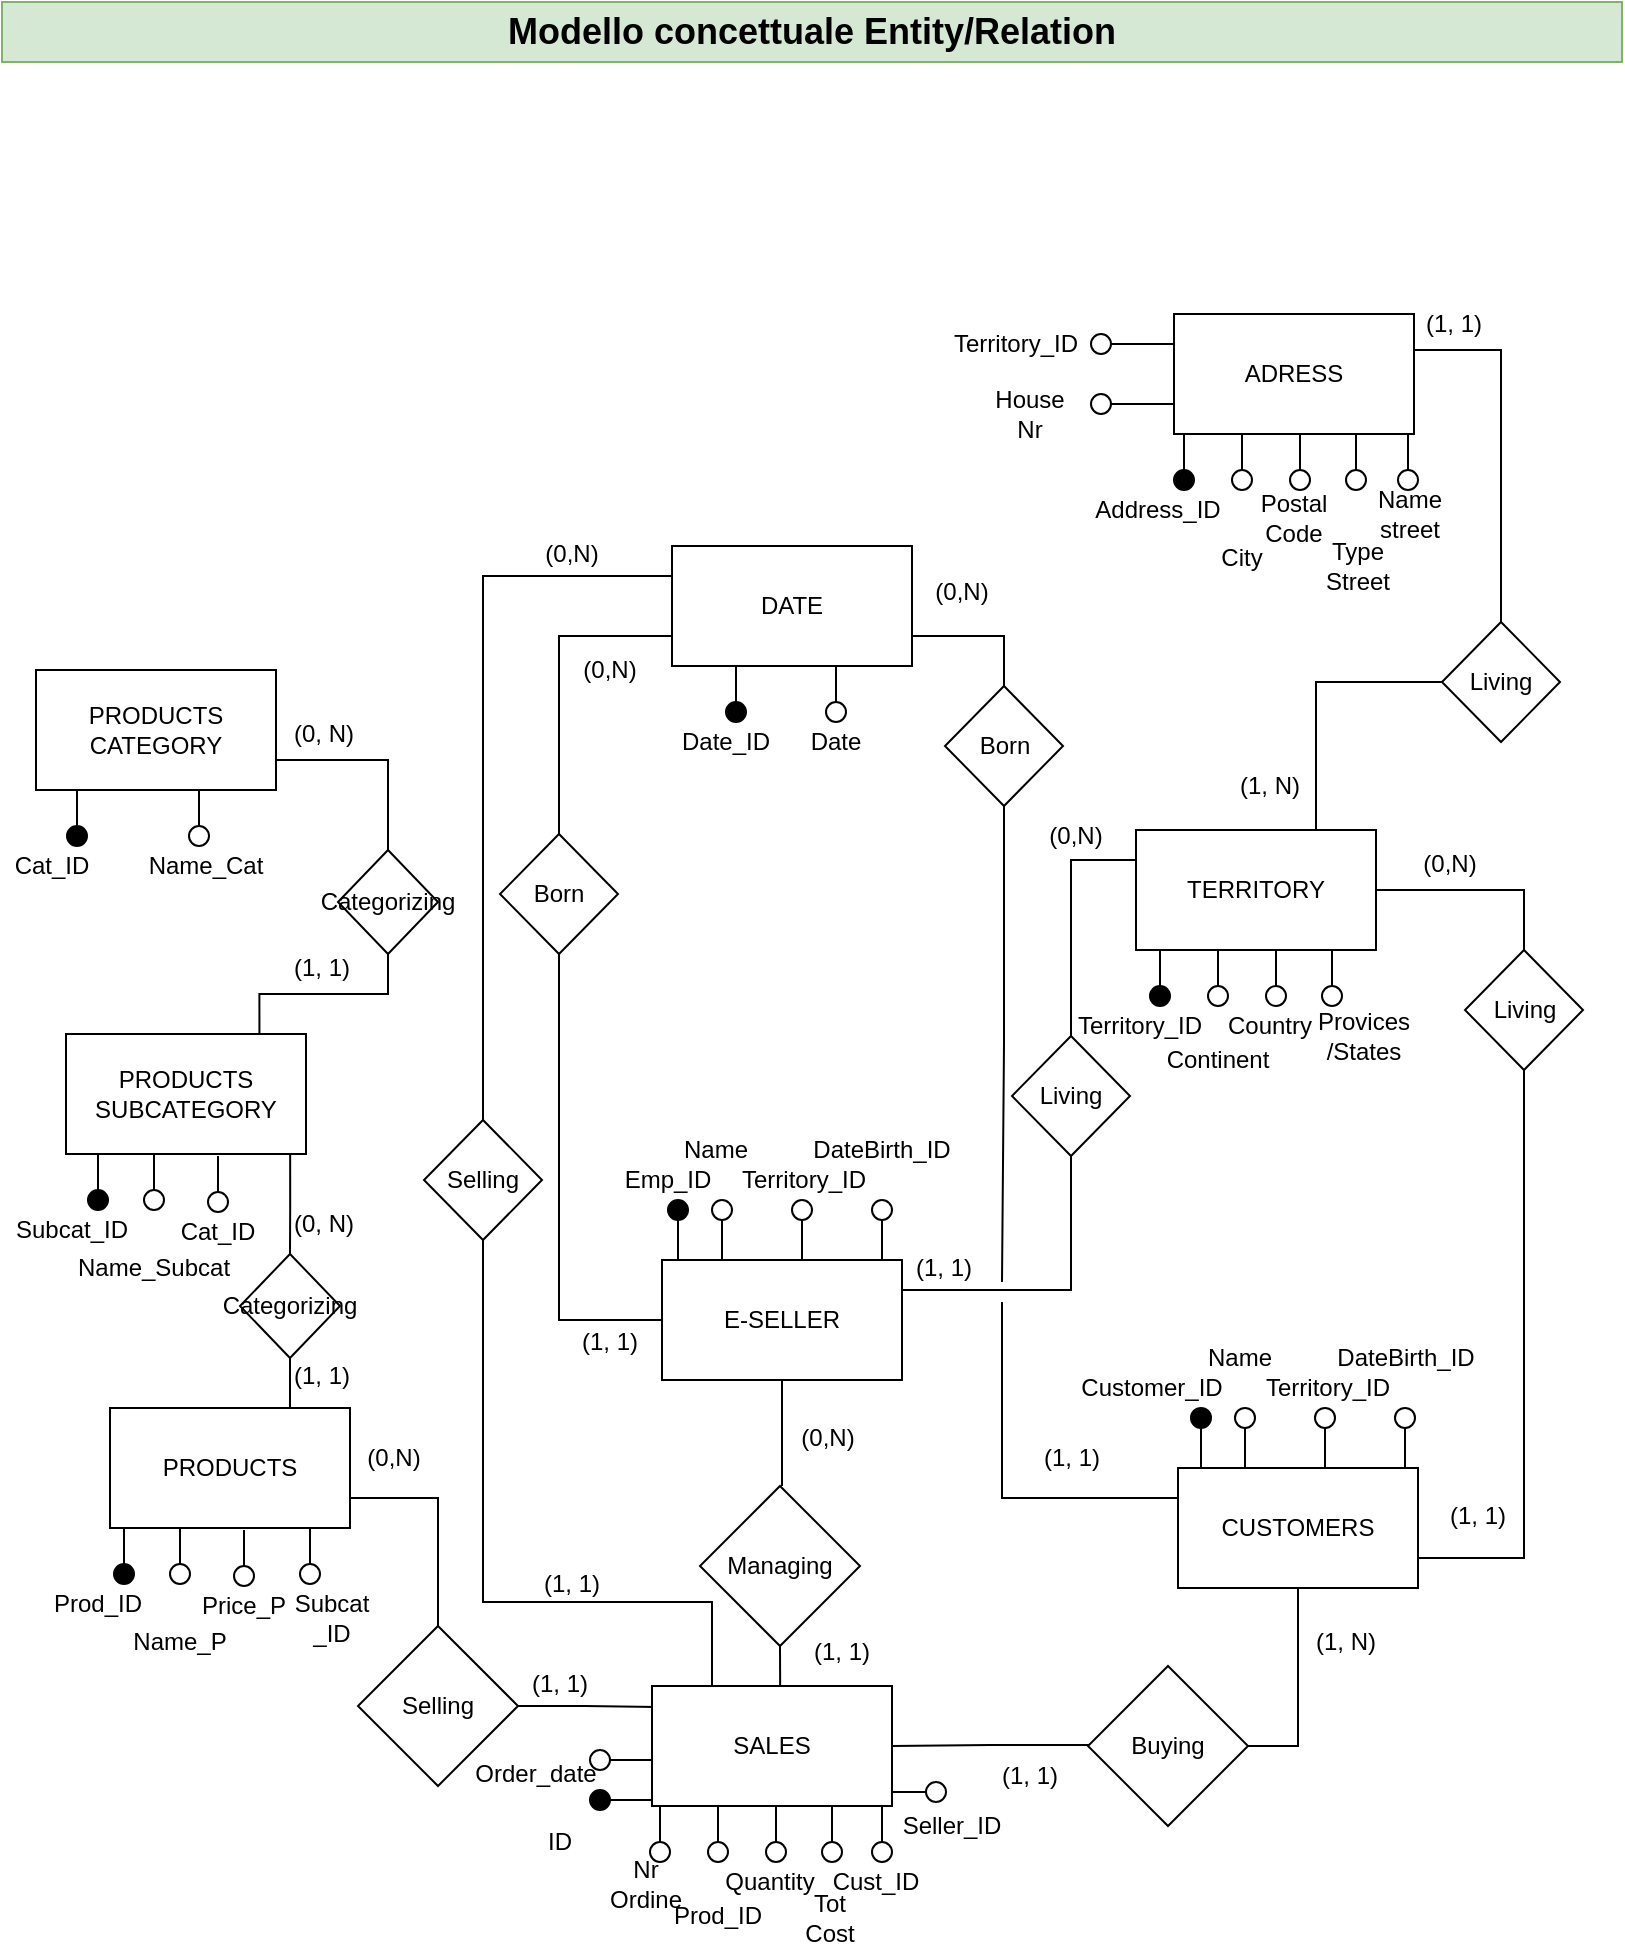 <mxfile version="21.6.8" type="device">
  <diagram name="Page-1" id="ieDIYA_swwrAIEChpHFk">
    <mxGraphModel dx="1884" dy="1131" grid="1" gridSize="10" guides="1" tooltips="1" connect="1" arrows="1" fold="1" page="1" pageScale="1" pageWidth="827" pageHeight="1169" math="0" shadow="0">
      <root>
        <mxCell id="0" />
        <mxCell id="1" parent="0" />
        <mxCell id="45Ii6qkF4x4RbLBeoCnF-1" value="Modello concettuale Entity/Relation" style="text;html=1;strokeColor=#82b366;fillColor=#d5e8d4;align=center;verticalAlign=middle;whiteSpace=wrap;rounded=0;fontSize=18;fontStyle=1" parent="1" vertex="1">
          <mxGeometry x="10" y="10" width="810" height="30" as="geometry" />
        </mxCell>
        <mxCell id="45Ii6qkF4x4RbLBeoCnF-12" style="edgeStyle=orthogonalEdgeStyle;rounded=0;orthogonalLoop=1;jettySize=auto;html=1;exitX=1;exitY=0.5;exitDx=0;exitDy=0;entryX=0.02;entryY=0.174;entryDx=0;entryDy=0;endArrow=none;endFill=0;entryPerimeter=0;" parent="1" source="45Ii6qkF4x4RbLBeoCnF-19" target="45Ii6qkF4x4RbLBeoCnF-9" edge="1">
          <mxGeometry relative="1" as="geometry" />
        </mxCell>
        <mxCell id="45Ii6qkF4x4RbLBeoCnF-2" value="PRODUCTS" style="rounded=0;whiteSpace=wrap;html=1;" parent="1" vertex="1">
          <mxGeometry x="64" y="713" width="120" height="60" as="geometry" />
        </mxCell>
        <mxCell id="45Ii6qkF4x4RbLBeoCnF-18" style="edgeStyle=orthogonalEdgeStyle;rounded=0;orthogonalLoop=1;jettySize=auto;html=1;exitX=0.5;exitY=1;exitDx=0;exitDy=0;entryX=0.806;entryY=0.012;entryDx=0;entryDy=0;entryPerimeter=0;endArrow=none;endFill=0;" parent="1" source="45Ii6qkF4x4RbLBeoCnF-167" target="45Ii6qkF4x4RbLBeoCnF-4" edge="1">
          <mxGeometry relative="1" as="geometry" />
        </mxCell>
        <mxCell id="45Ii6qkF4x4RbLBeoCnF-3" value="PRODUCTS CATEGORY" style="rounded=0;whiteSpace=wrap;html=1;" parent="1" vertex="1">
          <mxGeometry x="27" y="344" width="120" height="60" as="geometry" />
        </mxCell>
        <mxCell id="45Ii6qkF4x4RbLBeoCnF-17" style="edgeStyle=orthogonalEdgeStyle;rounded=0;orthogonalLoop=1;jettySize=auto;html=1;endArrow=none;endFill=0;entryX=0.75;entryY=0;entryDx=0;entryDy=0;exitX=0.5;exitY=1;exitDx=0;exitDy=0;" parent="1" source="45Ii6qkF4x4RbLBeoCnF-169" target="45Ii6qkF4x4RbLBeoCnF-2" edge="1">
          <mxGeometry relative="1" as="geometry">
            <mxPoint x="158" y="592" as="sourcePoint" />
          </mxGeometry>
        </mxCell>
        <mxCell id="45Ii6qkF4x4RbLBeoCnF-4" value="PRODUCTS SUBCATEGORY" style="rounded=0;whiteSpace=wrap;html=1;" parent="1" vertex="1">
          <mxGeometry x="42" y="526" width="120" height="60" as="geometry" />
        </mxCell>
        <mxCell id="45Ii6qkF4x4RbLBeoCnF-11" style="edgeStyle=orthogonalEdgeStyle;rounded=0;orthogonalLoop=1;jettySize=auto;html=1;exitX=0.044;exitY=0.494;exitDx=0;exitDy=0;entryX=1;entryY=0.5;entryDx=0;entryDy=0;endArrow=none;endFill=0;exitPerimeter=0;" parent="1" source="45Ii6qkF4x4RbLBeoCnF-21" target="45Ii6qkF4x4RbLBeoCnF-9" edge="1">
          <mxGeometry relative="1" as="geometry" />
        </mxCell>
        <mxCell id="45Ii6qkF4x4RbLBeoCnF-220" style="edgeStyle=orthogonalEdgeStyle;rounded=0;orthogonalLoop=1;jettySize=auto;html=1;exitX=0;exitY=0.25;exitDx=0;exitDy=0;endArrow=none;endFill=0;" parent="1" source="45Ii6qkF4x4RbLBeoCnF-5" edge="1">
          <mxGeometry relative="1" as="geometry">
            <mxPoint x="510" y="660" as="targetPoint" />
            <Array as="points">
              <mxPoint x="510" y="758" />
              <mxPoint x="510" y="660" />
            </Array>
          </mxGeometry>
        </mxCell>
        <mxCell id="45Ii6qkF4x4RbLBeoCnF-5" value="CUSTOMERS" style="rounded=0;whiteSpace=wrap;html=1;" parent="1" vertex="1">
          <mxGeometry x="598" y="743" width="120" height="60" as="geometry" />
        </mxCell>
        <mxCell id="45Ii6qkF4x4RbLBeoCnF-171" style="edgeStyle=orthogonalEdgeStyle;rounded=0;orthogonalLoop=1;jettySize=auto;html=1;exitX=0.5;exitY=0;exitDx=0;exitDy=0;endArrow=none;endFill=0;entryX=0;entryY=0.75;entryDx=0;entryDy=0;" parent="1" source="45Ii6qkF4x4RbLBeoCnF-172" target="45Ii6qkF4x4RbLBeoCnF-7" edge="1">
          <mxGeometry relative="1" as="geometry">
            <mxPoint x="418" y="455" as="targetPoint" />
          </mxGeometry>
        </mxCell>
        <mxCell id="45Ii6qkF4x4RbLBeoCnF-6" value="E-SELLER" style="rounded=0;whiteSpace=wrap;html=1;" parent="1" vertex="1">
          <mxGeometry x="340" y="639" width="120" height="60" as="geometry" />
        </mxCell>
        <mxCell id="45Ii6qkF4x4RbLBeoCnF-14" style="edgeStyle=orthogonalEdgeStyle;rounded=0;orthogonalLoop=1;jettySize=auto;html=1;endArrow=none;endFill=0;exitX=0.5;exitY=1;exitDx=0;exitDy=0;entryX=0.25;entryY=0;entryDx=0;entryDy=0;" parent="1" source="45Ii6qkF4x4RbLBeoCnF-25" target="45Ii6qkF4x4RbLBeoCnF-9" edge="1">
          <mxGeometry relative="1" as="geometry">
            <mxPoint x="225" y="911" as="sourcePoint" />
            <mxPoint x="340" y="810" as="targetPoint" />
            <Array as="points">
              <mxPoint x="251" y="810" />
              <mxPoint x="365" y="810" />
            </Array>
          </mxGeometry>
        </mxCell>
        <mxCell id="45Ii6qkF4x4RbLBeoCnF-221" style="edgeStyle=orthogonalEdgeStyle;rounded=0;orthogonalLoop=1;jettySize=auto;html=1;exitX=0.5;exitY=1;exitDx=0;exitDy=0;endArrow=none;endFill=0;" parent="1" source="45Ii6qkF4x4RbLBeoCnF-222" edge="1">
          <mxGeometry relative="1" as="geometry">
            <mxPoint x="510" y="650" as="targetPoint" />
          </mxGeometry>
        </mxCell>
        <mxCell id="45Ii6qkF4x4RbLBeoCnF-7" value="DATE" style="rounded=0;whiteSpace=wrap;html=1;" parent="1" vertex="1">
          <mxGeometry x="345" y="282" width="120" height="60" as="geometry" />
        </mxCell>
        <mxCell id="45Ii6qkF4x4RbLBeoCnF-15" style="edgeStyle=orthogonalEdgeStyle;rounded=0;orthogonalLoop=1;jettySize=auto;html=1;exitX=0.5;exitY=1;exitDx=0;exitDy=0;entryX=1;entryY=0.75;entryDx=0;entryDy=0;endArrow=none;endFill=0;" parent="1" source="45Ii6qkF4x4RbLBeoCnF-174" target="45Ii6qkF4x4RbLBeoCnF-5" edge="1">
          <mxGeometry relative="1" as="geometry">
            <Array as="points">
              <mxPoint x="771" y="788" />
            </Array>
          </mxGeometry>
        </mxCell>
        <mxCell id="45Ii6qkF4x4RbLBeoCnF-115" style="edgeStyle=orthogonalEdgeStyle;rounded=0;orthogonalLoop=1;jettySize=auto;html=1;exitX=0.5;exitY=0;exitDx=0;exitDy=0;entryX=1;entryY=0.75;entryDx=0;entryDy=0;endArrow=none;endFill=0;" parent="1" source="45Ii6qkF4x4RbLBeoCnF-178" target="45Ii6qkF4x4RbLBeoCnF-114" edge="1">
          <mxGeometry relative="1" as="geometry">
            <Array as="points">
              <mxPoint x="760" y="320" />
              <mxPoint x="760" y="184" />
              <mxPoint x="716" y="184" />
            </Array>
          </mxGeometry>
        </mxCell>
        <mxCell id="45Ii6qkF4x4RbLBeoCnF-181" style="edgeStyle=orthogonalEdgeStyle;rounded=0;orthogonalLoop=1;jettySize=auto;html=1;exitX=0.5;exitY=1;exitDx=0;exitDy=0;entryX=1;entryY=0.25;entryDx=0;entryDy=0;endArrow=none;endFill=0;" parent="1" source="45Ii6qkF4x4RbLBeoCnF-182" target="45Ii6qkF4x4RbLBeoCnF-6" edge="1">
          <mxGeometry relative="1" as="geometry" />
        </mxCell>
        <mxCell id="45Ii6qkF4x4RbLBeoCnF-8" value="TERRITORY" style="rounded=0;whiteSpace=wrap;html=1;" parent="1" vertex="1">
          <mxGeometry x="577" y="424" width="120" height="60" as="geometry" />
        </mxCell>
        <mxCell id="45Ii6qkF4x4RbLBeoCnF-9" value="SALES" style="rounded=0;whiteSpace=wrap;html=1;" parent="1" vertex="1">
          <mxGeometry x="335" y="852" width="120" height="60" as="geometry" />
        </mxCell>
        <mxCell id="45Ii6qkF4x4RbLBeoCnF-20" value="" style="edgeStyle=orthogonalEdgeStyle;rounded=0;orthogonalLoop=1;jettySize=auto;html=1;exitX=1;exitY=0.75;exitDx=0;exitDy=0;entryX=0.5;entryY=0;entryDx=0;entryDy=0;endArrow=none;endFill=0;" parent="1" source="45Ii6qkF4x4RbLBeoCnF-2" target="45Ii6qkF4x4RbLBeoCnF-19" edge="1">
          <mxGeometry relative="1" as="geometry">
            <mxPoint x="168" y="773" as="sourcePoint" />
            <mxPoint x="188" y="833" as="targetPoint" />
          </mxGeometry>
        </mxCell>
        <mxCell id="45Ii6qkF4x4RbLBeoCnF-19" value="Selling" style="rhombus;whiteSpace=wrap;html=1;" parent="1" vertex="1">
          <mxGeometry x="188" y="822" width="80" height="80" as="geometry" />
        </mxCell>
        <mxCell id="45Ii6qkF4x4RbLBeoCnF-22" value="" style="edgeStyle=orthogonalEdgeStyle;rounded=0;orthogonalLoop=1;jettySize=auto;html=1;exitX=0.5;exitY=1;exitDx=0;exitDy=0;entryX=1;entryY=0.5;entryDx=0;entryDy=0;endArrow=none;endFill=0;" parent="1" source="45Ii6qkF4x4RbLBeoCnF-5" target="45Ii6qkF4x4RbLBeoCnF-21" edge="1">
          <mxGeometry relative="1" as="geometry">
            <mxPoint x="658" y="803" as="sourcePoint" />
            <mxPoint x="453" y="882" as="targetPoint" />
          </mxGeometry>
        </mxCell>
        <mxCell id="45Ii6qkF4x4RbLBeoCnF-21" value="Buying" style="rhombus;whiteSpace=wrap;html=1;" parent="1" vertex="1">
          <mxGeometry x="553" y="842" width="80" height="80" as="geometry" />
        </mxCell>
        <mxCell id="45Ii6qkF4x4RbLBeoCnF-24" value="" style="edgeStyle=orthogonalEdgeStyle;rounded=0;orthogonalLoop=1;jettySize=auto;html=1;exitX=0.5;exitY=1;exitDx=0;exitDy=0;endArrow=none;endFill=0;" parent="1" source="45Ii6qkF4x4RbLBeoCnF-6" edge="1">
          <mxGeometry relative="1" as="geometry">
            <mxPoint x="399" y="722" as="sourcePoint" />
            <mxPoint x="400" y="752" as="targetPoint" />
          </mxGeometry>
        </mxCell>
        <mxCell id="45Ii6qkF4x4RbLBeoCnF-198" style="edgeStyle=orthogonalEdgeStyle;rounded=0;orthogonalLoop=1;jettySize=auto;html=1;exitX=0.5;exitY=1;exitDx=0;exitDy=0;entryX=0.534;entryY=0.002;entryDx=0;entryDy=0;entryPerimeter=0;endArrow=none;endFill=0;" parent="1" source="45Ii6qkF4x4RbLBeoCnF-23" target="45Ii6qkF4x4RbLBeoCnF-9" edge="1">
          <mxGeometry relative="1" as="geometry" />
        </mxCell>
        <mxCell id="45Ii6qkF4x4RbLBeoCnF-23" value="Managing" style="rhombus;whiteSpace=wrap;html=1;" parent="1" vertex="1">
          <mxGeometry x="359" y="752" width="80" height="80" as="geometry" />
        </mxCell>
        <mxCell id="45Ii6qkF4x4RbLBeoCnF-26" value="" style="edgeStyle=orthogonalEdgeStyle;rounded=0;orthogonalLoop=1;jettySize=auto;html=1;exitX=0;exitY=0.25;exitDx=0;exitDy=0;endArrow=none;endFill=0;" parent="1" source="45Ii6qkF4x4RbLBeoCnF-7" target="45Ii6qkF4x4RbLBeoCnF-25" edge="1">
          <mxGeometry relative="1" as="geometry">
            <mxPoint x="555" y="441" as="sourcePoint" />
            <mxPoint x="645" y="371" as="targetPoint" />
          </mxGeometry>
        </mxCell>
        <mxCell id="45Ii6qkF4x4RbLBeoCnF-25" value="Selling" style="rhombus;whiteSpace=wrap;html=1;" parent="1" vertex="1">
          <mxGeometry x="221" y="569" width="59" height="60" as="geometry" />
        </mxCell>
        <mxCell id="45Ii6qkF4x4RbLBeoCnF-29" style="edgeStyle=orthogonalEdgeStyle;rounded=0;orthogonalLoop=1;jettySize=auto;html=1;exitX=0.5;exitY=1;exitDx=0;exitDy=0;entryX=0.125;entryY=0.001;entryDx=0;entryDy=0;entryPerimeter=0;endArrow=none;endFill=0;" parent="1" source="45Ii6qkF4x4RbLBeoCnF-27" edge="1">
          <mxGeometry relative="1" as="geometry">
            <mxPoint x="348" y="639.06" as="targetPoint" />
          </mxGeometry>
        </mxCell>
        <mxCell id="45Ii6qkF4x4RbLBeoCnF-27" value="" style="ellipse;whiteSpace=wrap;html=1;aspect=fixed;fillColor=#000000;" parent="1" vertex="1">
          <mxGeometry x="343" y="609" width="10" height="10" as="geometry" />
        </mxCell>
        <mxCell id="45Ii6qkF4x4RbLBeoCnF-30" style="edgeStyle=orthogonalEdgeStyle;rounded=0;orthogonalLoop=1;jettySize=auto;html=1;exitX=0.5;exitY=1;exitDx=0;exitDy=0;entryX=0.125;entryY=0.001;entryDx=0;entryDy=0;entryPerimeter=0;endArrow=none;endFill=0;" parent="1" source="45Ii6qkF4x4RbLBeoCnF-31" edge="1">
          <mxGeometry relative="1" as="geometry">
            <mxPoint x="370" y="639" as="targetPoint" />
          </mxGeometry>
        </mxCell>
        <mxCell id="45Ii6qkF4x4RbLBeoCnF-31" value="" style="ellipse;whiteSpace=wrap;html=1;aspect=fixed;" parent="1" vertex="1">
          <mxGeometry x="365" y="609" width="10" height="10" as="geometry" />
        </mxCell>
        <mxCell id="45Ii6qkF4x4RbLBeoCnF-32" value="Emp_ID" style="text;html=1;strokeColor=none;fillColor=none;align=center;verticalAlign=middle;whiteSpace=wrap;rounded=0;fontStyle=0" parent="1" vertex="1">
          <mxGeometry x="313" y="589" width="60" height="20" as="geometry" />
        </mxCell>
        <mxCell id="45Ii6qkF4x4RbLBeoCnF-33" value="Name" style="text;html=1;strokeColor=none;fillColor=none;align=center;verticalAlign=middle;whiteSpace=wrap;rounded=0;fontStyle=0" parent="1" vertex="1">
          <mxGeometry x="349" y="574" width="36" height="20" as="geometry" />
        </mxCell>
        <mxCell id="45Ii6qkF4x4RbLBeoCnF-36" style="edgeStyle=orthogonalEdgeStyle;rounded=0;orthogonalLoop=1;jettySize=auto;html=1;exitX=0.5;exitY=1;exitDx=0;exitDy=0;entryX=0.125;entryY=0.001;entryDx=0;entryDy=0;entryPerimeter=0;endArrow=none;endFill=0;" parent="1" source="45Ii6qkF4x4RbLBeoCnF-37" edge="1">
          <mxGeometry relative="1" as="geometry">
            <mxPoint x="410" y="639" as="targetPoint" />
          </mxGeometry>
        </mxCell>
        <mxCell id="45Ii6qkF4x4RbLBeoCnF-37" value="" style="ellipse;whiteSpace=wrap;html=1;aspect=fixed;" parent="1" vertex="1">
          <mxGeometry x="405" y="609" width="10" height="10" as="geometry" />
        </mxCell>
        <mxCell id="45Ii6qkF4x4RbLBeoCnF-38" value="Territory_ID" style="text;html=1;strokeColor=none;fillColor=none;align=center;verticalAlign=middle;whiteSpace=wrap;rounded=0;fontStyle=0" parent="1" vertex="1">
          <mxGeometry x="393" y="589" width="36" height="20" as="geometry" />
        </mxCell>
        <mxCell id="45Ii6qkF4x4RbLBeoCnF-39" style="edgeStyle=orthogonalEdgeStyle;rounded=0;orthogonalLoop=1;jettySize=auto;html=1;exitX=0.5;exitY=1;exitDx=0;exitDy=0;entryX=0.125;entryY=0.001;entryDx=0;entryDy=0;entryPerimeter=0;endArrow=none;endFill=0;" parent="1" source="45Ii6qkF4x4RbLBeoCnF-40" edge="1">
          <mxGeometry relative="1" as="geometry">
            <mxPoint x="450" y="639" as="targetPoint" />
          </mxGeometry>
        </mxCell>
        <mxCell id="45Ii6qkF4x4RbLBeoCnF-40" value="" style="ellipse;whiteSpace=wrap;html=1;aspect=fixed;" parent="1" vertex="1">
          <mxGeometry x="445" y="609" width="10" height="10" as="geometry" />
        </mxCell>
        <mxCell id="45Ii6qkF4x4RbLBeoCnF-41" value="DateBirth_ID" style="text;html=1;strokeColor=none;fillColor=none;align=center;verticalAlign=middle;whiteSpace=wrap;rounded=0;fontStyle=0" parent="1" vertex="1">
          <mxGeometry x="432" y="574" width="36" height="20" as="geometry" />
        </mxCell>
        <mxCell id="45Ii6qkF4x4RbLBeoCnF-45" style="edgeStyle=orthogonalEdgeStyle;rounded=0;orthogonalLoop=1;jettySize=auto;html=1;exitX=0.5;exitY=0;exitDx=0;exitDy=0;endArrow=none;endFill=0;" parent="1" source="45Ii6qkF4x4RbLBeoCnF-43" edge="1">
          <mxGeometry relative="1" as="geometry">
            <mxPoint x="377" y="342" as="targetPoint" />
          </mxGeometry>
        </mxCell>
        <mxCell id="45Ii6qkF4x4RbLBeoCnF-43" value="" style="ellipse;whiteSpace=wrap;html=1;aspect=fixed;fillColor=#000000;" parent="1" vertex="1">
          <mxGeometry x="372" y="360" width="10" height="10" as="geometry" />
        </mxCell>
        <mxCell id="45Ii6qkF4x4RbLBeoCnF-44" value="Date_ID" style="text;html=1;strokeColor=none;fillColor=none;align=center;verticalAlign=middle;whiteSpace=wrap;rounded=0;fontStyle=0" parent="1" vertex="1">
          <mxGeometry x="354" y="370" width="36" height="20" as="geometry" />
        </mxCell>
        <mxCell id="45Ii6qkF4x4RbLBeoCnF-50" style="edgeStyle=orthogonalEdgeStyle;rounded=0;orthogonalLoop=1;jettySize=auto;html=1;exitX=0.5;exitY=0;exitDx=0;exitDy=0;endArrow=none;endFill=0;" parent="1" source="45Ii6qkF4x4RbLBeoCnF-51" edge="1">
          <mxGeometry relative="1" as="geometry">
            <mxPoint x="427" y="342" as="targetPoint" />
          </mxGeometry>
        </mxCell>
        <mxCell id="45Ii6qkF4x4RbLBeoCnF-51" value="" style="ellipse;whiteSpace=wrap;html=1;aspect=fixed;fillColor=#FFFFFF;" parent="1" vertex="1">
          <mxGeometry x="422" y="360" width="10" height="10" as="geometry" />
        </mxCell>
        <mxCell id="45Ii6qkF4x4RbLBeoCnF-52" value="Date" style="text;html=1;strokeColor=none;fillColor=none;align=center;verticalAlign=middle;whiteSpace=wrap;rounded=0;fontStyle=0" parent="1" vertex="1">
          <mxGeometry x="409" y="370" width="36" height="20" as="geometry" />
        </mxCell>
        <mxCell id="45Ii6qkF4x4RbLBeoCnF-53" style="edgeStyle=orthogonalEdgeStyle;rounded=0;orthogonalLoop=1;jettySize=auto;html=1;exitX=0.5;exitY=0;exitDx=0;exitDy=0;endArrow=none;endFill=0;" parent="1" source="45Ii6qkF4x4RbLBeoCnF-54" edge="1">
          <mxGeometry relative="1" as="geometry">
            <mxPoint x="71" y="773" as="targetPoint" />
          </mxGeometry>
        </mxCell>
        <mxCell id="45Ii6qkF4x4RbLBeoCnF-54" value="" style="ellipse;whiteSpace=wrap;html=1;aspect=fixed;fillColor=#000000;" parent="1" vertex="1">
          <mxGeometry x="66" y="791" width="10" height="10" as="geometry" />
        </mxCell>
        <mxCell id="45Ii6qkF4x4RbLBeoCnF-55" value="Prod_ID" style="text;html=1;strokeColor=none;fillColor=none;align=center;verticalAlign=middle;whiteSpace=wrap;rounded=0;fontStyle=0" parent="1" vertex="1">
          <mxGeometry x="40" y="801" width="36" height="20" as="geometry" />
        </mxCell>
        <mxCell id="45Ii6qkF4x4RbLBeoCnF-56" style="edgeStyle=orthogonalEdgeStyle;rounded=0;orthogonalLoop=1;jettySize=auto;html=1;exitX=0.5;exitY=0;exitDx=0;exitDy=0;endArrow=none;endFill=0;" parent="1" source="45Ii6qkF4x4RbLBeoCnF-57" edge="1">
          <mxGeometry relative="1" as="geometry">
            <mxPoint x="99" y="773" as="targetPoint" />
          </mxGeometry>
        </mxCell>
        <mxCell id="45Ii6qkF4x4RbLBeoCnF-57" value="" style="ellipse;whiteSpace=wrap;html=1;aspect=fixed;fillColor=#FFFFFF;" parent="1" vertex="1">
          <mxGeometry x="94" y="791" width="10" height="10" as="geometry" />
        </mxCell>
        <mxCell id="45Ii6qkF4x4RbLBeoCnF-58" value="Name_P" style="text;html=1;strokeColor=none;fillColor=none;align=center;verticalAlign=middle;whiteSpace=wrap;rounded=0;fontStyle=0" parent="1" vertex="1">
          <mxGeometry x="81" y="820" width="36" height="20" as="geometry" />
        </mxCell>
        <mxCell id="45Ii6qkF4x4RbLBeoCnF-59" style="edgeStyle=orthogonalEdgeStyle;rounded=0;orthogonalLoop=1;jettySize=auto;html=1;exitX=0.5;exitY=0;exitDx=0;exitDy=0;endArrow=none;endFill=0;" parent="1" source="45Ii6qkF4x4RbLBeoCnF-60" edge="1">
          <mxGeometry relative="1" as="geometry">
            <mxPoint x="131" y="774" as="targetPoint" />
          </mxGeometry>
        </mxCell>
        <mxCell id="45Ii6qkF4x4RbLBeoCnF-60" value="" style="ellipse;whiteSpace=wrap;html=1;aspect=fixed;fillColor=#FFFFFF;" parent="1" vertex="1">
          <mxGeometry x="126" y="792" width="10" height="10" as="geometry" />
        </mxCell>
        <mxCell id="45Ii6qkF4x4RbLBeoCnF-61" value="Price_P" style="text;html=1;strokeColor=none;fillColor=none;align=center;verticalAlign=middle;whiteSpace=wrap;rounded=0;fontStyle=0" parent="1" vertex="1">
          <mxGeometry x="113" y="802" width="36" height="20" as="geometry" />
        </mxCell>
        <mxCell id="45Ii6qkF4x4RbLBeoCnF-62" style="edgeStyle=orthogonalEdgeStyle;rounded=0;orthogonalLoop=1;jettySize=auto;html=1;exitX=0.5;exitY=0;exitDx=0;exitDy=0;endArrow=none;endFill=0;" parent="1" source="45Ii6qkF4x4RbLBeoCnF-63" edge="1">
          <mxGeometry relative="1" as="geometry">
            <mxPoint x="58" y="586" as="targetPoint" />
          </mxGeometry>
        </mxCell>
        <mxCell id="45Ii6qkF4x4RbLBeoCnF-63" value="" style="ellipse;whiteSpace=wrap;html=1;aspect=fixed;fillColor=#000000;" parent="1" vertex="1">
          <mxGeometry x="53" y="604" width="10" height="10" as="geometry" />
        </mxCell>
        <mxCell id="45Ii6qkF4x4RbLBeoCnF-64" value="Subcat_ID" style="text;html=1;strokeColor=none;fillColor=none;align=center;verticalAlign=middle;whiteSpace=wrap;rounded=0;fontStyle=0" parent="1" vertex="1">
          <mxGeometry x="27" y="614" width="36" height="20" as="geometry" />
        </mxCell>
        <mxCell id="45Ii6qkF4x4RbLBeoCnF-65" style="edgeStyle=orthogonalEdgeStyle;rounded=0;orthogonalLoop=1;jettySize=auto;html=1;exitX=0.5;exitY=0;exitDx=0;exitDy=0;endArrow=none;endFill=0;" parent="1" source="45Ii6qkF4x4RbLBeoCnF-66" edge="1">
          <mxGeometry relative="1" as="geometry">
            <mxPoint x="86" y="586" as="targetPoint" />
          </mxGeometry>
        </mxCell>
        <mxCell id="45Ii6qkF4x4RbLBeoCnF-66" value="" style="ellipse;whiteSpace=wrap;html=1;aspect=fixed;fillColor=#FFFFFF;" parent="1" vertex="1">
          <mxGeometry x="81" y="604" width="10" height="10" as="geometry" />
        </mxCell>
        <mxCell id="45Ii6qkF4x4RbLBeoCnF-67" value="Name_Subcat" style="text;html=1;strokeColor=none;fillColor=none;align=center;verticalAlign=middle;whiteSpace=wrap;rounded=0;fontStyle=0" parent="1" vertex="1">
          <mxGeometry x="68" y="633" width="36" height="20" as="geometry" />
        </mxCell>
        <mxCell id="45Ii6qkF4x4RbLBeoCnF-68" style="edgeStyle=orthogonalEdgeStyle;rounded=0;orthogonalLoop=1;jettySize=auto;html=1;exitX=0.5;exitY=0;exitDx=0;exitDy=0;endArrow=none;endFill=0;" parent="1" source="45Ii6qkF4x4RbLBeoCnF-69" edge="1">
          <mxGeometry relative="1" as="geometry">
            <mxPoint x="118" y="587" as="targetPoint" />
          </mxGeometry>
        </mxCell>
        <mxCell id="45Ii6qkF4x4RbLBeoCnF-69" value="" style="ellipse;whiteSpace=wrap;html=1;aspect=fixed;fillColor=#FFFFFF;" parent="1" vertex="1">
          <mxGeometry x="113" y="605" width="10" height="10" as="geometry" />
        </mxCell>
        <mxCell id="45Ii6qkF4x4RbLBeoCnF-70" value="Cat_ID" style="text;html=1;strokeColor=none;fillColor=none;align=center;verticalAlign=middle;whiteSpace=wrap;rounded=0;fontStyle=0" parent="1" vertex="1">
          <mxGeometry x="100" y="615" width="36" height="20" as="geometry" />
        </mxCell>
        <mxCell id="45Ii6qkF4x4RbLBeoCnF-71" style="edgeStyle=orthogonalEdgeStyle;rounded=0;orthogonalLoop=1;jettySize=auto;html=1;exitX=0.5;exitY=1;exitDx=0;exitDy=0;entryX=0.125;entryY=0.001;entryDx=0;entryDy=0;entryPerimeter=0;endArrow=none;endFill=0;" parent="1" source="45Ii6qkF4x4RbLBeoCnF-72" edge="1">
          <mxGeometry relative="1" as="geometry">
            <mxPoint x="609.5" y="743" as="targetPoint" />
          </mxGeometry>
        </mxCell>
        <mxCell id="45Ii6qkF4x4RbLBeoCnF-72" value="" style="ellipse;whiteSpace=wrap;html=1;aspect=fixed;fillColor=#000000;" parent="1" vertex="1">
          <mxGeometry x="604.5" y="712.94" width="10" height="10" as="geometry" />
        </mxCell>
        <mxCell id="45Ii6qkF4x4RbLBeoCnF-73" style="edgeStyle=orthogonalEdgeStyle;rounded=0;orthogonalLoop=1;jettySize=auto;html=1;exitX=0.5;exitY=1;exitDx=0;exitDy=0;entryX=0.125;entryY=0.001;entryDx=0;entryDy=0;entryPerimeter=0;endArrow=none;endFill=0;" parent="1" source="45Ii6qkF4x4RbLBeoCnF-74" edge="1">
          <mxGeometry relative="1" as="geometry">
            <mxPoint x="631.5" y="742.94" as="targetPoint" />
          </mxGeometry>
        </mxCell>
        <mxCell id="45Ii6qkF4x4RbLBeoCnF-74" value="" style="ellipse;whiteSpace=wrap;html=1;aspect=fixed;" parent="1" vertex="1">
          <mxGeometry x="626.5" y="712.94" width="10" height="10" as="geometry" />
        </mxCell>
        <mxCell id="45Ii6qkF4x4RbLBeoCnF-75" value="Customer_ID" style="text;html=1;strokeColor=none;fillColor=none;align=center;verticalAlign=middle;whiteSpace=wrap;rounded=0;fontStyle=0" parent="1" vertex="1">
          <mxGeometry x="554.5" y="692.94" width="60" height="20" as="geometry" />
        </mxCell>
        <mxCell id="45Ii6qkF4x4RbLBeoCnF-76" value="Name" style="text;html=1;strokeColor=none;fillColor=none;align=center;verticalAlign=middle;whiteSpace=wrap;rounded=0;fontStyle=0" parent="1" vertex="1">
          <mxGeometry x="610.5" y="677.94" width="36" height="20" as="geometry" />
        </mxCell>
        <mxCell id="45Ii6qkF4x4RbLBeoCnF-77" style="edgeStyle=orthogonalEdgeStyle;rounded=0;orthogonalLoop=1;jettySize=auto;html=1;exitX=0.5;exitY=1;exitDx=0;exitDy=0;entryX=0.125;entryY=0.001;entryDx=0;entryDy=0;entryPerimeter=0;endArrow=none;endFill=0;" parent="1" source="45Ii6qkF4x4RbLBeoCnF-78" edge="1">
          <mxGeometry relative="1" as="geometry">
            <mxPoint x="671.5" y="742.94" as="targetPoint" />
          </mxGeometry>
        </mxCell>
        <mxCell id="45Ii6qkF4x4RbLBeoCnF-78" value="" style="ellipse;whiteSpace=wrap;html=1;aspect=fixed;" parent="1" vertex="1">
          <mxGeometry x="666.5" y="712.94" width="10" height="10" as="geometry" />
        </mxCell>
        <mxCell id="45Ii6qkF4x4RbLBeoCnF-79" value="Territory_ID" style="text;html=1;strokeColor=none;fillColor=none;align=center;verticalAlign=middle;whiteSpace=wrap;rounded=0;fontStyle=0" parent="1" vertex="1">
          <mxGeometry x="654.5" y="692.94" width="36" height="20" as="geometry" />
        </mxCell>
        <mxCell id="45Ii6qkF4x4RbLBeoCnF-80" style="edgeStyle=orthogonalEdgeStyle;rounded=0;orthogonalLoop=1;jettySize=auto;html=1;exitX=0.5;exitY=1;exitDx=0;exitDy=0;entryX=0.125;entryY=0.001;entryDx=0;entryDy=0;entryPerimeter=0;endArrow=none;endFill=0;" parent="1" source="45Ii6qkF4x4RbLBeoCnF-81" edge="1">
          <mxGeometry relative="1" as="geometry">
            <mxPoint x="711.5" y="742.94" as="targetPoint" />
          </mxGeometry>
        </mxCell>
        <mxCell id="45Ii6qkF4x4RbLBeoCnF-81" value="" style="ellipse;whiteSpace=wrap;html=1;aspect=fixed;" parent="1" vertex="1">
          <mxGeometry x="706.5" y="712.94" width="10" height="10" as="geometry" />
        </mxCell>
        <mxCell id="45Ii6qkF4x4RbLBeoCnF-82" value="DateBirth_ID" style="text;html=1;strokeColor=none;fillColor=none;align=center;verticalAlign=middle;whiteSpace=wrap;rounded=0;fontStyle=0" parent="1" vertex="1">
          <mxGeometry x="693.5" y="677.94" width="36" height="20" as="geometry" />
        </mxCell>
        <mxCell id="45Ii6qkF4x4RbLBeoCnF-83" style="edgeStyle=orthogonalEdgeStyle;rounded=0;orthogonalLoop=1;jettySize=auto;html=1;exitX=0.5;exitY=0;exitDx=0;exitDy=0;endArrow=none;endFill=0;" parent="1" source="45Ii6qkF4x4RbLBeoCnF-84" edge="1">
          <mxGeometry relative="1" as="geometry">
            <mxPoint x="47.5" y="404" as="targetPoint" />
          </mxGeometry>
        </mxCell>
        <mxCell id="45Ii6qkF4x4RbLBeoCnF-84" value="" style="ellipse;whiteSpace=wrap;html=1;aspect=fixed;fillColor=#000000;" parent="1" vertex="1">
          <mxGeometry x="42.5" y="422" width="10" height="10" as="geometry" />
        </mxCell>
        <mxCell id="45Ii6qkF4x4RbLBeoCnF-85" value="Cat_ID" style="text;html=1;strokeColor=none;fillColor=none;align=center;verticalAlign=middle;whiteSpace=wrap;rounded=0;fontStyle=0" parent="1" vertex="1">
          <mxGeometry x="16.5" y="432" width="36" height="20" as="geometry" />
        </mxCell>
        <mxCell id="45Ii6qkF4x4RbLBeoCnF-86" style="edgeStyle=orthogonalEdgeStyle;rounded=0;orthogonalLoop=1;jettySize=auto;html=1;exitX=0.5;exitY=0;exitDx=0;exitDy=0;endArrow=none;endFill=0;" parent="1" source="45Ii6qkF4x4RbLBeoCnF-87" edge="1">
          <mxGeometry relative="1" as="geometry">
            <mxPoint x="108.5" y="404" as="targetPoint" />
          </mxGeometry>
        </mxCell>
        <mxCell id="45Ii6qkF4x4RbLBeoCnF-87" value="" style="ellipse;whiteSpace=wrap;html=1;aspect=fixed;fillColor=#FFFFFF;" parent="1" vertex="1">
          <mxGeometry x="103.5" y="422" width="10" height="10" as="geometry" />
        </mxCell>
        <mxCell id="45Ii6qkF4x4RbLBeoCnF-88" value="Name_Cat" style="text;html=1;strokeColor=none;fillColor=none;align=center;verticalAlign=middle;whiteSpace=wrap;rounded=0;fontStyle=0" parent="1" vertex="1">
          <mxGeometry x="94" y="432" width="36" height="20" as="geometry" />
        </mxCell>
        <mxCell id="45Ii6qkF4x4RbLBeoCnF-99" style="edgeStyle=orthogonalEdgeStyle;rounded=0;orthogonalLoop=1;jettySize=auto;html=1;exitX=0.5;exitY=0;exitDx=0;exitDy=0;endArrow=none;endFill=0;" parent="1" source="45Ii6qkF4x4RbLBeoCnF-100" edge="1">
          <mxGeometry relative="1" as="geometry">
            <mxPoint x="589" y="484" as="targetPoint" />
          </mxGeometry>
        </mxCell>
        <mxCell id="45Ii6qkF4x4RbLBeoCnF-100" value="" style="ellipse;whiteSpace=wrap;html=1;aspect=fixed;fillColor=#000000;" parent="1" vertex="1">
          <mxGeometry x="584" y="502" width="10" height="10" as="geometry" />
        </mxCell>
        <mxCell id="45Ii6qkF4x4RbLBeoCnF-101" value="Territory_ID" style="text;html=1;strokeColor=none;fillColor=none;align=center;verticalAlign=middle;whiteSpace=wrap;rounded=0;fontStyle=0" parent="1" vertex="1">
          <mxGeometry x="561" y="512" width="36" height="20" as="geometry" />
        </mxCell>
        <mxCell id="45Ii6qkF4x4RbLBeoCnF-102" style="edgeStyle=orthogonalEdgeStyle;rounded=0;orthogonalLoop=1;jettySize=auto;html=1;exitX=0.5;exitY=0;exitDx=0;exitDy=0;endArrow=none;endFill=0;" parent="1" source="45Ii6qkF4x4RbLBeoCnF-103" edge="1">
          <mxGeometry relative="1" as="geometry">
            <mxPoint x="618" y="484" as="targetPoint" />
          </mxGeometry>
        </mxCell>
        <mxCell id="45Ii6qkF4x4RbLBeoCnF-103" value="" style="ellipse;whiteSpace=wrap;html=1;aspect=fixed;fillColor=#FFFFFF;" parent="1" vertex="1">
          <mxGeometry x="613" y="502" width="10" height="10" as="geometry" />
        </mxCell>
        <mxCell id="45Ii6qkF4x4RbLBeoCnF-104" value="Continent" style="text;html=1;strokeColor=none;fillColor=none;align=center;verticalAlign=middle;whiteSpace=wrap;rounded=0;fontStyle=0" parent="1" vertex="1">
          <mxGeometry x="600" y="529" width="36" height="20" as="geometry" />
        </mxCell>
        <mxCell id="45Ii6qkF4x4RbLBeoCnF-105" style="edgeStyle=orthogonalEdgeStyle;rounded=0;orthogonalLoop=1;jettySize=auto;html=1;exitX=0.5;exitY=0;exitDx=0;exitDy=0;endArrow=none;endFill=0;" parent="1" source="45Ii6qkF4x4RbLBeoCnF-106" edge="1">
          <mxGeometry relative="1" as="geometry">
            <mxPoint x="647" y="484" as="targetPoint" />
          </mxGeometry>
        </mxCell>
        <mxCell id="45Ii6qkF4x4RbLBeoCnF-106" value="" style="ellipse;whiteSpace=wrap;html=1;aspect=fixed;fillColor=#FFFFFF;" parent="1" vertex="1">
          <mxGeometry x="642" y="502" width="10" height="10" as="geometry" />
        </mxCell>
        <mxCell id="45Ii6qkF4x4RbLBeoCnF-107" value="Country" style="text;html=1;strokeColor=none;fillColor=none;align=center;verticalAlign=middle;whiteSpace=wrap;rounded=0;fontStyle=0" parent="1" vertex="1">
          <mxGeometry x="626" y="512" width="36" height="20" as="geometry" />
        </mxCell>
        <mxCell id="45Ii6qkF4x4RbLBeoCnF-111" style="edgeStyle=orthogonalEdgeStyle;rounded=0;orthogonalLoop=1;jettySize=auto;html=1;exitX=0.5;exitY=0;exitDx=0;exitDy=0;endArrow=none;endFill=0;" parent="1" source="45Ii6qkF4x4RbLBeoCnF-112" edge="1">
          <mxGeometry relative="1" as="geometry">
            <mxPoint x="675" y="484" as="targetPoint" />
          </mxGeometry>
        </mxCell>
        <mxCell id="45Ii6qkF4x4RbLBeoCnF-112" value="" style="ellipse;whiteSpace=wrap;html=1;aspect=fixed;fillColor=#FFFFFF;" parent="1" vertex="1">
          <mxGeometry x="670" y="502" width="10" height="10" as="geometry" />
        </mxCell>
        <mxCell id="45Ii6qkF4x4RbLBeoCnF-113" value="Provices&lt;br&gt;/States" style="text;html=1;strokeColor=none;fillColor=none;align=center;verticalAlign=middle;whiteSpace=wrap;rounded=0;fontStyle=0" parent="1" vertex="1">
          <mxGeometry x="673" y="517" width="36" height="20" as="geometry" />
        </mxCell>
        <mxCell id="45Ii6qkF4x4RbLBeoCnF-145" style="edgeStyle=orthogonalEdgeStyle;rounded=0;orthogonalLoop=1;jettySize=auto;html=1;exitX=0;exitY=0.25;exitDx=0;exitDy=0;entryX=1;entryY=0.5;entryDx=0;entryDy=0;endArrow=none;endFill=0;" parent="1" source="45Ii6qkF4x4RbLBeoCnF-114" target="45Ii6qkF4x4RbLBeoCnF-144" edge="1">
          <mxGeometry relative="1" as="geometry">
            <mxPoint x="522.5" y="182" as="sourcePoint" />
          </mxGeometry>
        </mxCell>
        <mxCell id="45Ii6qkF4x4RbLBeoCnF-114" value="ADRESS" style="rounded=0;whiteSpace=wrap;html=1;" parent="1" vertex="1">
          <mxGeometry x="596" y="166" width="120" height="60" as="geometry" />
        </mxCell>
        <mxCell id="45Ii6qkF4x4RbLBeoCnF-116" style="edgeStyle=orthogonalEdgeStyle;rounded=0;orthogonalLoop=1;jettySize=auto;html=1;exitX=0.5;exitY=0;exitDx=0;exitDy=0;endArrow=none;endFill=0;" parent="1" source="45Ii6qkF4x4RbLBeoCnF-117" edge="1">
          <mxGeometry relative="1" as="geometry">
            <mxPoint x="601" y="226" as="targetPoint" />
          </mxGeometry>
        </mxCell>
        <mxCell id="45Ii6qkF4x4RbLBeoCnF-117" value="" style="ellipse;whiteSpace=wrap;html=1;aspect=fixed;fillColor=#000000;" parent="1" vertex="1">
          <mxGeometry x="596" y="244" width="10" height="10" as="geometry" />
        </mxCell>
        <mxCell id="45Ii6qkF4x4RbLBeoCnF-118" value="Territory_ID" style="text;html=1;strokeColor=none;fillColor=none;align=center;verticalAlign=middle;whiteSpace=wrap;rounded=0;fontStyle=0" parent="1" vertex="1">
          <mxGeometry x="499" y="171" width="36" height="20" as="geometry" />
        </mxCell>
        <mxCell id="45Ii6qkF4x4RbLBeoCnF-119" style="edgeStyle=orthogonalEdgeStyle;rounded=0;orthogonalLoop=1;jettySize=auto;html=1;exitX=0.5;exitY=0;exitDx=0;exitDy=0;endArrow=none;endFill=0;" parent="1" source="45Ii6qkF4x4RbLBeoCnF-120" edge="1">
          <mxGeometry relative="1" as="geometry">
            <mxPoint x="630" y="226" as="targetPoint" />
          </mxGeometry>
        </mxCell>
        <mxCell id="45Ii6qkF4x4RbLBeoCnF-120" value="" style="ellipse;whiteSpace=wrap;html=1;aspect=fixed;fillColor=#FFFFFF;" parent="1" vertex="1">
          <mxGeometry x="625" y="244" width="10" height="10" as="geometry" />
        </mxCell>
        <mxCell id="45Ii6qkF4x4RbLBeoCnF-122" style="edgeStyle=orthogonalEdgeStyle;rounded=0;orthogonalLoop=1;jettySize=auto;html=1;exitX=0.5;exitY=0;exitDx=0;exitDy=0;endArrow=none;endFill=0;" parent="1" source="45Ii6qkF4x4RbLBeoCnF-123" edge="1">
          <mxGeometry relative="1" as="geometry">
            <mxPoint x="659" y="226" as="targetPoint" />
          </mxGeometry>
        </mxCell>
        <mxCell id="45Ii6qkF4x4RbLBeoCnF-123" value="" style="ellipse;whiteSpace=wrap;html=1;aspect=fixed;fillColor=#FFFFFF;" parent="1" vertex="1">
          <mxGeometry x="654" y="244" width="10" height="10" as="geometry" />
        </mxCell>
        <mxCell id="45Ii6qkF4x4RbLBeoCnF-124" value="Postal&lt;br&gt;Code" style="text;html=1;strokeColor=none;fillColor=none;align=center;verticalAlign=middle;whiteSpace=wrap;rounded=0;fontStyle=0" parent="1" vertex="1">
          <mxGeometry x="638" y="258" width="36" height="20" as="geometry" />
        </mxCell>
        <mxCell id="45Ii6qkF4x4RbLBeoCnF-125" style="edgeStyle=orthogonalEdgeStyle;rounded=0;orthogonalLoop=1;jettySize=auto;html=1;exitX=0.5;exitY=0;exitDx=0;exitDy=0;endArrow=none;endFill=0;" parent="1" source="45Ii6qkF4x4RbLBeoCnF-126" edge="1">
          <mxGeometry relative="1" as="geometry">
            <mxPoint x="687" y="226" as="targetPoint" />
          </mxGeometry>
        </mxCell>
        <mxCell id="45Ii6qkF4x4RbLBeoCnF-126" value="" style="ellipse;whiteSpace=wrap;html=1;aspect=fixed;fillColor=#FFFFFF;" parent="1" vertex="1">
          <mxGeometry x="682" y="244" width="10" height="10" as="geometry" />
        </mxCell>
        <mxCell id="45Ii6qkF4x4RbLBeoCnF-127" value="Type&lt;br&gt;Street" style="text;html=1;strokeColor=none;fillColor=none;align=center;verticalAlign=middle;whiteSpace=wrap;rounded=0;fontStyle=0" parent="1" vertex="1">
          <mxGeometry x="670" y="282" width="36" height="20" as="geometry" />
        </mxCell>
        <mxCell id="45Ii6qkF4x4RbLBeoCnF-128" value="Address_ID" style="text;html=1;strokeColor=none;fillColor=none;align=center;verticalAlign=middle;whiteSpace=wrap;rounded=0;fontStyle=0" parent="1" vertex="1">
          <mxGeometry x="570" y="254" width="36" height="20" as="geometry" />
        </mxCell>
        <mxCell id="45Ii6qkF4x4RbLBeoCnF-134" style="edgeStyle=orthogonalEdgeStyle;rounded=0;orthogonalLoop=1;jettySize=auto;html=1;exitX=0.5;exitY=0;exitDx=0;exitDy=0;endArrow=none;endFill=0;" parent="1" source="45Ii6qkF4x4RbLBeoCnF-135" edge="1">
          <mxGeometry relative="1" as="geometry">
            <mxPoint x="713" y="226" as="targetPoint" />
          </mxGeometry>
        </mxCell>
        <mxCell id="45Ii6qkF4x4RbLBeoCnF-135" value="" style="ellipse;whiteSpace=wrap;html=1;aspect=fixed;fillColor=#FFFFFF;" parent="1" vertex="1">
          <mxGeometry x="708" y="244" width="10" height="10" as="geometry" />
        </mxCell>
        <mxCell id="45Ii6qkF4x4RbLBeoCnF-136" value="Name&lt;br&gt;street" style="text;html=1;strokeColor=none;fillColor=none;align=center;verticalAlign=middle;whiteSpace=wrap;rounded=0;fontStyle=0" parent="1" vertex="1">
          <mxGeometry x="696" y="256" width="36" height="20" as="geometry" />
        </mxCell>
        <mxCell id="45Ii6qkF4x4RbLBeoCnF-137" value="City" style="text;html=1;strokeColor=none;fillColor=none;align=center;verticalAlign=middle;whiteSpace=wrap;rounded=0;fontStyle=0" parent="1" vertex="1">
          <mxGeometry x="612" y="278" width="36" height="20" as="geometry" />
        </mxCell>
        <mxCell id="45Ii6qkF4x4RbLBeoCnF-141" style="edgeStyle=orthogonalEdgeStyle;rounded=0;orthogonalLoop=1;jettySize=auto;html=1;exitX=1;exitY=0.5;exitDx=0;exitDy=0;endArrow=none;endFill=0;entryX=0;entryY=0.75;entryDx=0;entryDy=0;" parent="1" source="45Ii6qkF4x4RbLBeoCnF-142" target="45Ii6qkF4x4RbLBeoCnF-114" edge="1">
          <mxGeometry relative="1" as="geometry">
            <mxPoint x="522.5" y="197" as="targetPoint" />
          </mxGeometry>
        </mxCell>
        <mxCell id="45Ii6qkF4x4RbLBeoCnF-142" value="" style="ellipse;whiteSpace=wrap;html=1;aspect=fixed;fillColor=#FFFFFF;" parent="1" vertex="1">
          <mxGeometry x="554.5" y="206" width="10" height="10" as="geometry" />
        </mxCell>
        <mxCell id="45Ii6qkF4x4RbLBeoCnF-143" value="House&lt;br&gt;Nr" style="text;html=1;strokeColor=none;fillColor=none;align=center;verticalAlign=middle;whiteSpace=wrap;rounded=0;fontStyle=0" parent="1" vertex="1">
          <mxGeometry x="505.5" y="206" width="36" height="20" as="geometry" />
        </mxCell>
        <mxCell id="45Ii6qkF4x4RbLBeoCnF-144" value="" style="ellipse;whiteSpace=wrap;html=1;aspect=fixed;fillColor=#FFFFFF;" parent="1" vertex="1">
          <mxGeometry x="554.5" y="176" width="10" height="10" as="geometry" />
        </mxCell>
        <mxCell id="45Ii6qkF4x4RbLBeoCnF-146" style="edgeStyle=orthogonalEdgeStyle;rounded=0;orthogonalLoop=1;jettySize=auto;html=1;exitX=0.5;exitY=0;exitDx=0;exitDy=0;endArrow=none;endFill=0;" parent="1" source="45Ii6qkF4x4RbLBeoCnF-147" edge="1">
          <mxGeometry relative="1" as="geometry">
            <mxPoint x="339" y="912" as="targetPoint" />
          </mxGeometry>
        </mxCell>
        <mxCell id="45Ii6qkF4x4RbLBeoCnF-147" value="" style="ellipse;whiteSpace=wrap;html=1;aspect=fixed;fillColor=#FFFFFF;" parent="1" vertex="1">
          <mxGeometry x="334" y="930" width="10" height="10" as="geometry" />
        </mxCell>
        <mxCell id="45Ii6qkF4x4RbLBeoCnF-148" value="Nr&lt;br&gt;Ordine" style="text;html=1;strokeColor=none;fillColor=none;align=center;verticalAlign=middle;whiteSpace=wrap;rounded=0;fontStyle=0" parent="1" vertex="1">
          <mxGeometry x="314" y="941" width="36" height="20" as="geometry" />
        </mxCell>
        <mxCell id="45Ii6qkF4x4RbLBeoCnF-149" style="edgeStyle=orthogonalEdgeStyle;rounded=0;orthogonalLoop=1;jettySize=auto;html=1;exitX=0.5;exitY=0;exitDx=0;exitDy=0;endArrow=none;endFill=0;" parent="1" source="45Ii6qkF4x4RbLBeoCnF-150" edge="1">
          <mxGeometry relative="1" as="geometry">
            <mxPoint x="368" y="912" as="targetPoint" />
          </mxGeometry>
        </mxCell>
        <mxCell id="45Ii6qkF4x4RbLBeoCnF-150" value="" style="ellipse;whiteSpace=wrap;html=1;aspect=fixed;fillColor=#FFFFFF;" parent="1" vertex="1">
          <mxGeometry x="363" y="930" width="10" height="10" as="geometry" />
        </mxCell>
        <mxCell id="45Ii6qkF4x4RbLBeoCnF-151" value="Prod_ID" style="text;html=1;strokeColor=none;fillColor=none;align=center;verticalAlign=middle;whiteSpace=wrap;rounded=0;fontStyle=0" parent="1" vertex="1">
          <mxGeometry x="350" y="957" width="36" height="20" as="geometry" />
        </mxCell>
        <mxCell id="45Ii6qkF4x4RbLBeoCnF-152" style="edgeStyle=orthogonalEdgeStyle;rounded=0;orthogonalLoop=1;jettySize=auto;html=1;exitX=0.5;exitY=0;exitDx=0;exitDy=0;endArrow=none;endFill=0;" parent="1" source="45Ii6qkF4x4RbLBeoCnF-153" edge="1">
          <mxGeometry relative="1" as="geometry">
            <mxPoint x="397" y="912" as="targetPoint" />
          </mxGeometry>
        </mxCell>
        <mxCell id="45Ii6qkF4x4RbLBeoCnF-153" value="" style="ellipse;whiteSpace=wrap;html=1;aspect=fixed;fillColor=#FFFFFF;" parent="1" vertex="1">
          <mxGeometry x="392" y="930" width="10" height="10" as="geometry" />
        </mxCell>
        <mxCell id="45Ii6qkF4x4RbLBeoCnF-154" value="Quantity" style="text;html=1;strokeColor=none;fillColor=none;align=center;verticalAlign=middle;whiteSpace=wrap;rounded=0;fontStyle=0" parent="1" vertex="1">
          <mxGeometry x="376" y="940" width="36" height="20" as="geometry" />
        </mxCell>
        <mxCell id="45Ii6qkF4x4RbLBeoCnF-155" style="edgeStyle=orthogonalEdgeStyle;rounded=0;orthogonalLoop=1;jettySize=auto;html=1;exitX=0.5;exitY=0;exitDx=0;exitDy=0;endArrow=none;endFill=0;" parent="1" source="45Ii6qkF4x4RbLBeoCnF-156" edge="1">
          <mxGeometry relative="1" as="geometry">
            <mxPoint x="425" y="912" as="targetPoint" />
          </mxGeometry>
        </mxCell>
        <mxCell id="45Ii6qkF4x4RbLBeoCnF-156" value="" style="ellipse;whiteSpace=wrap;html=1;aspect=fixed;fillColor=#FFFFFF;" parent="1" vertex="1">
          <mxGeometry x="420" y="930" width="10" height="10" as="geometry" />
        </mxCell>
        <mxCell id="45Ii6qkF4x4RbLBeoCnF-157" value="Tot&lt;br&gt;Cost" style="text;html=1;strokeColor=none;fillColor=none;align=center;verticalAlign=middle;whiteSpace=wrap;rounded=0;fontStyle=0" parent="1" vertex="1">
          <mxGeometry x="406" y="958" width="36" height="20" as="geometry" />
        </mxCell>
        <mxCell id="45Ii6qkF4x4RbLBeoCnF-158" style="edgeStyle=orthogonalEdgeStyle;rounded=0;orthogonalLoop=1;jettySize=auto;html=1;exitX=0.5;exitY=0;exitDx=0;exitDy=0;endArrow=none;endFill=0;" parent="1" source="45Ii6qkF4x4RbLBeoCnF-159" edge="1">
          <mxGeometry relative="1" as="geometry">
            <mxPoint x="450" y="912" as="targetPoint" />
          </mxGeometry>
        </mxCell>
        <mxCell id="45Ii6qkF4x4RbLBeoCnF-159" value="" style="ellipse;whiteSpace=wrap;html=1;aspect=fixed;fillColor=#FFFFFF;" parent="1" vertex="1">
          <mxGeometry x="445" y="930" width="10" height="10" as="geometry" />
        </mxCell>
        <mxCell id="45Ii6qkF4x4RbLBeoCnF-160" value="Cust_ID" style="text;html=1;strokeColor=none;fillColor=none;align=center;verticalAlign=middle;whiteSpace=wrap;rounded=0;fontStyle=0" parent="1" vertex="1">
          <mxGeometry x="429" y="940" width="36" height="20" as="geometry" />
        </mxCell>
        <mxCell id="45Ii6qkF4x4RbLBeoCnF-168" value="" style="edgeStyle=orthogonalEdgeStyle;rounded=0;orthogonalLoop=1;jettySize=auto;html=1;exitX=1;exitY=0.75;exitDx=0;exitDy=0;entryX=0.5;entryY=0;entryDx=0;entryDy=0;endArrow=none;endFill=0;" parent="1" source="45Ii6qkF4x4RbLBeoCnF-3" target="45Ii6qkF4x4RbLBeoCnF-167" edge="1">
          <mxGeometry relative="1" as="geometry">
            <mxPoint x="139" y="403" as="sourcePoint" />
            <mxPoint x="139" y="544" as="targetPoint" />
          </mxGeometry>
        </mxCell>
        <mxCell id="45Ii6qkF4x4RbLBeoCnF-167" value="Categorizing" style="rhombus;whiteSpace=wrap;html=1;" parent="1" vertex="1">
          <mxGeometry x="178" y="434" width="50" height="52" as="geometry" />
        </mxCell>
        <mxCell id="45Ii6qkF4x4RbLBeoCnF-170" value="" style="edgeStyle=orthogonalEdgeStyle;rounded=0;orthogonalLoop=1;jettySize=auto;html=1;endArrow=none;endFill=0;entryX=0.5;entryY=0;entryDx=0;entryDy=0;exitX=0.934;exitY=0.994;exitDx=0;exitDy=0;exitPerimeter=0;" parent="1" source="45Ii6qkF4x4RbLBeoCnF-4" target="45Ii6qkF4x4RbLBeoCnF-169" edge="1">
          <mxGeometry relative="1" as="geometry">
            <mxPoint x="154" y="586" as="sourcePoint" />
            <mxPoint x="154" y="742" as="targetPoint" />
          </mxGeometry>
        </mxCell>
        <mxCell id="45Ii6qkF4x4RbLBeoCnF-169" value="Categorizing" style="rhombus;whiteSpace=wrap;html=1;" parent="1" vertex="1">
          <mxGeometry x="129" y="636" width="50" height="52" as="geometry" />
        </mxCell>
        <mxCell id="45Ii6qkF4x4RbLBeoCnF-173" value="" style="edgeStyle=orthogonalEdgeStyle;rounded=0;orthogonalLoop=1;jettySize=auto;html=1;exitX=0;exitY=0.5;exitDx=0;exitDy=0;entryX=0.5;entryY=1;entryDx=0;entryDy=0;endArrow=none;endFill=0;" parent="1" source="45Ii6qkF4x4RbLBeoCnF-6" target="45Ii6qkF4x4RbLBeoCnF-172" edge="1">
          <mxGeometry relative="1" as="geometry">
            <mxPoint x="428" y="669" as="sourcePoint" />
            <mxPoint x="450.5" y="713" as="targetPoint" />
          </mxGeometry>
        </mxCell>
        <mxCell id="45Ii6qkF4x4RbLBeoCnF-172" value="Born" style="rhombus;whiteSpace=wrap;html=1;" parent="1" vertex="1">
          <mxGeometry x="259" y="426" width="59" height="60" as="geometry" />
        </mxCell>
        <mxCell id="45Ii6qkF4x4RbLBeoCnF-175" value="" style="edgeStyle=orthogonalEdgeStyle;rounded=0;orthogonalLoop=1;jettySize=auto;html=1;exitX=1;exitY=0.5;exitDx=0;exitDy=0;entryX=0.5;entryY=0;entryDx=0;entryDy=0;endArrow=none;endFill=0;" parent="1" source="45Ii6qkF4x4RbLBeoCnF-8" target="45Ii6qkF4x4RbLBeoCnF-174" edge="1">
          <mxGeometry relative="1" as="geometry">
            <mxPoint x="697" y="454" as="sourcePoint" />
            <mxPoint x="743" y="274" as="targetPoint" />
          </mxGeometry>
        </mxCell>
        <mxCell id="45Ii6qkF4x4RbLBeoCnF-174" value="Living" style="rhombus;whiteSpace=wrap;html=1;" parent="1" vertex="1">
          <mxGeometry x="741.5" y="484" width="59" height="60" as="geometry" />
        </mxCell>
        <mxCell id="45Ii6qkF4x4RbLBeoCnF-179" value="" style="edgeStyle=orthogonalEdgeStyle;rounded=0;orthogonalLoop=1;jettySize=auto;html=1;exitX=0.75;exitY=0;exitDx=0;exitDy=0;entryX=0;entryY=0.5;entryDx=0;entryDy=0;endArrow=none;endFill=0;" parent="1" source="45Ii6qkF4x4RbLBeoCnF-8" target="45Ii6qkF4x4RbLBeoCnF-178" edge="1">
          <mxGeometry relative="1" as="geometry">
            <mxPoint x="697" y="359" as="sourcePoint" />
            <mxPoint x="722" y="528" as="targetPoint" />
          </mxGeometry>
        </mxCell>
        <mxCell id="45Ii6qkF4x4RbLBeoCnF-178" value="Living" style="rhombus;whiteSpace=wrap;html=1;" parent="1" vertex="1">
          <mxGeometry x="730" y="320" width="59" height="60" as="geometry" />
        </mxCell>
        <mxCell id="45Ii6qkF4x4RbLBeoCnF-184" value="" style="edgeStyle=orthogonalEdgeStyle;rounded=0;orthogonalLoop=1;jettySize=auto;html=1;exitX=0;exitY=0.25;exitDx=0;exitDy=0;entryX=0.5;entryY=0;entryDx=0;entryDy=0;endArrow=none;endFill=0;" parent="1" source="45Ii6qkF4x4RbLBeoCnF-8" target="45Ii6qkF4x4RbLBeoCnF-182" edge="1">
          <mxGeometry relative="1" as="geometry">
            <mxPoint x="577" y="439" as="sourcePoint" />
            <mxPoint x="500.5" y="573" as="targetPoint" />
          </mxGeometry>
        </mxCell>
        <mxCell id="45Ii6qkF4x4RbLBeoCnF-182" value="Living" style="rhombus;whiteSpace=wrap;html=1;" parent="1" vertex="1">
          <mxGeometry x="515" y="527" width="59" height="60" as="geometry" />
        </mxCell>
        <mxCell id="45Ii6qkF4x4RbLBeoCnF-188" value="(0,N)" style="text;html=1;strokeColor=none;fillColor=none;align=center;verticalAlign=middle;whiteSpace=wrap;rounded=0;" parent="1" vertex="1">
          <mxGeometry x="405" y="713" width="36" height="30" as="geometry" />
        </mxCell>
        <mxCell id="45Ii6qkF4x4RbLBeoCnF-189" value="(1, 1)" style="text;html=1;strokeColor=none;fillColor=none;align=center;verticalAlign=middle;whiteSpace=wrap;rounded=0;" parent="1" vertex="1">
          <mxGeometry x="412" y="820" width="36" height="30" as="geometry" />
        </mxCell>
        <mxCell id="45Ii6qkF4x4RbLBeoCnF-190" value="(0,N)" style="text;html=1;strokeColor=none;fillColor=none;align=center;verticalAlign=middle;whiteSpace=wrap;rounded=0;" parent="1" vertex="1">
          <mxGeometry x="188" y="722.94" width="36" height="30" as="geometry" />
        </mxCell>
        <mxCell id="45Ii6qkF4x4RbLBeoCnF-192" value="(1, 1)" style="text;html=1;strokeColor=none;fillColor=none;align=center;verticalAlign=middle;whiteSpace=wrap;rounded=0;" parent="1" vertex="1">
          <mxGeometry x="270.5" y="836" width="36" height="30" as="geometry" />
        </mxCell>
        <mxCell id="45Ii6qkF4x4RbLBeoCnF-194" style="edgeStyle=orthogonalEdgeStyle;rounded=0;orthogonalLoop=1;jettySize=auto;html=1;exitX=1;exitY=0.5;exitDx=0;exitDy=0;entryX=0.001;entryY=0.943;entryDx=0;entryDy=0;entryPerimeter=0;endArrow=none;endFill=0;" parent="1" source="45Ii6qkF4x4RbLBeoCnF-193" target="45Ii6qkF4x4RbLBeoCnF-9" edge="1">
          <mxGeometry relative="1" as="geometry" />
        </mxCell>
        <mxCell id="45Ii6qkF4x4RbLBeoCnF-193" value="" style="ellipse;whiteSpace=wrap;html=1;aspect=fixed;fillColor=#000000;" parent="1" vertex="1">
          <mxGeometry x="304" y="904" width="10" height="10" as="geometry" />
        </mxCell>
        <mxCell id="45Ii6qkF4x4RbLBeoCnF-195" value="ID" style="text;html=1;strokeColor=none;fillColor=none;align=center;verticalAlign=middle;whiteSpace=wrap;rounded=0;fontStyle=0" parent="1" vertex="1">
          <mxGeometry x="270.5" y="920" width="36" height="20" as="geometry" />
        </mxCell>
        <mxCell id="45Ii6qkF4x4RbLBeoCnF-196" value="(1, N)" style="text;html=1;strokeColor=none;fillColor=none;align=center;verticalAlign=middle;whiteSpace=wrap;rounded=0;" parent="1" vertex="1">
          <mxGeometry x="664" y="815" width="36" height="30" as="geometry" />
        </mxCell>
        <mxCell id="45Ii6qkF4x4RbLBeoCnF-197" value="(1, 1)" style="text;html=1;strokeColor=none;fillColor=none;align=center;verticalAlign=middle;whiteSpace=wrap;rounded=0;" parent="1" vertex="1">
          <mxGeometry x="505.5" y="882" width="36" height="30" as="geometry" />
        </mxCell>
        <mxCell id="45Ii6qkF4x4RbLBeoCnF-199" value="(0,N)" style="text;html=1;strokeColor=none;fillColor=none;align=center;verticalAlign=middle;whiteSpace=wrap;rounded=0;" parent="1" vertex="1">
          <mxGeometry x="716" y="426.0" width="36" height="30" as="geometry" />
        </mxCell>
        <mxCell id="45Ii6qkF4x4RbLBeoCnF-200" value="(1, 1)" style="text;html=1;strokeColor=none;fillColor=none;align=center;verticalAlign=middle;whiteSpace=wrap;rounded=0;" parent="1" vertex="1">
          <mxGeometry x="729.5" y="752" width="36" height="30" as="geometry" />
        </mxCell>
        <mxCell id="45Ii6qkF4x4RbLBeoCnF-201" value="(1, 1)" style="text;html=1;strokeColor=none;fillColor=none;align=center;verticalAlign=middle;whiteSpace=wrap;rounded=0;" parent="1" vertex="1">
          <mxGeometry x="463" y="628" width="36" height="30" as="geometry" />
        </mxCell>
        <mxCell id="45Ii6qkF4x4RbLBeoCnF-202" value="(0,N)" style="text;html=1;strokeColor=none;fillColor=none;align=center;verticalAlign=middle;whiteSpace=wrap;rounded=0;" parent="1" vertex="1">
          <mxGeometry x="528.5" y="412.0" width="36" height="30" as="geometry" />
        </mxCell>
        <mxCell id="45Ii6qkF4x4RbLBeoCnF-203" value="(1, N)" style="text;html=1;strokeColor=none;fillColor=none;align=center;verticalAlign=middle;whiteSpace=wrap;rounded=0;" parent="1" vertex="1">
          <mxGeometry x="626" y="387" width="36" height="30" as="geometry" />
        </mxCell>
        <mxCell id="45Ii6qkF4x4RbLBeoCnF-204" value="(1, 1)" style="text;html=1;strokeColor=none;fillColor=none;align=center;verticalAlign=middle;whiteSpace=wrap;rounded=0;" parent="1" vertex="1">
          <mxGeometry x="718" y="156" width="36" height="30" as="geometry" />
        </mxCell>
        <mxCell id="45Ii6qkF4x4RbLBeoCnF-205" value="(1, 1)" style="text;html=1;strokeColor=none;fillColor=none;align=center;verticalAlign=middle;whiteSpace=wrap;rounded=0;" parent="1" vertex="1">
          <mxGeometry x="152" y="681.94" width="36" height="30" as="geometry" />
        </mxCell>
        <mxCell id="45Ii6qkF4x4RbLBeoCnF-206" value="(0, N)" style="text;html=1;strokeColor=none;fillColor=none;align=center;verticalAlign=middle;whiteSpace=wrap;rounded=0;" parent="1" vertex="1">
          <mxGeometry x="153" y="606" width="36" height="30" as="geometry" />
        </mxCell>
        <mxCell id="45Ii6qkF4x4RbLBeoCnF-207" value="(0, N)" style="text;html=1;strokeColor=none;fillColor=none;align=center;verticalAlign=middle;whiteSpace=wrap;rounded=0;" parent="1" vertex="1">
          <mxGeometry x="153" y="361" width="36" height="30" as="geometry" />
        </mxCell>
        <mxCell id="45Ii6qkF4x4RbLBeoCnF-209" value="(1, 1)" style="text;html=1;strokeColor=none;fillColor=none;align=center;verticalAlign=middle;whiteSpace=wrap;rounded=0;" parent="1" vertex="1">
          <mxGeometry x="152" y="478.0" width="36" height="30" as="geometry" />
        </mxCell>
        <mxCell id="45Ii6qkF4x4RbLBeoCnF-210" value="(1, 1)" style="text;html=1;strokeColor=none;fillColor=none;align=center;verticalAlign=middle;whiteSpace=wrap;rounded=0;" parent="1" vertex="1">
          <mxGeometry x="296" y="665" width="36" height="30" as="geometry" />
        </mxCell>
        <mxCell id="45Ii6qkF4x4RbLBeoCnF-211" value="(0,N)" style="text;html=1;strokeColor=none;fillColor=none;align=center;verticalAlign=middle;whiteSpace=wrap;rounded=0;" parent="1" vertex="1">
          <mxGeometry x="296" y="329.0" width="36" height="30" as="geometry" />
        </mxCell>
        <mxCell id="45Ii6qkF4x4RbLBeoCnF-212" value="(0,N)" style="text;html=1;strokeColor=none;fillColor=none;align=center;verticalAlign=middle;whiteSpace=wrap;rounded=0;" parent="1" vertex="1">
          <mxGeometry x="277" y="271.0" width="36" height="30" as="geometry" />
        </mxCell>
        <mxCell id="45Ii6qkF4x4RbLBeoCnF-213" value="(1, 1)" style="text;html=1;strokeColor=none;fillColor=none;align=center;verticalAlign=middle;whiteSpace=wrap;rounded=0;" parent="1" vertex="1">
          <mxGeometry x="277" y="786" width="36" height="30" as="geometry" />
        </mxCell>
        <mxCell id="45Ii6qkF4x4RbLBeoCnF-214" style="edgeStyle=orthogonalEdgeStyle;rounded=0;orthogonalLoop=1;jettySize=auto;html=1;exitX=1;exitY=0.5;exitDx=0;exitDy=0;entryX=0.001;entryY=0.943;entryDx=0;entryDy=0;entryPerimeter=0;endArrow=none;endFill=0;" parent="1" source="45Ii6qkF4x4RbLBeoCnF-215" edge="1">
          <mxGeometry relative="1" as="geometry">
            <mxPoint x="335" y="889" as="targetPoint" />
          </mxGeometry>
        </mxCell>
        <mxCell id="45Ii6qkF4x4RbLBeoCnF-215" value="" style="ellipse;whiteSpace=wrap;html=1;aspect=fixed;fillColor=#FFFFFF;fontColor=#FFFFFF;" parent="1" vertex="1">
          <mxGeometry x="304" y="884" width="10" height="10" as="geometry" />
        </mxCell>
        <mxCell id="45Ii6qkF4x4RbLBeoCnF-216" value="Order_date" style="text;html=1;strokeColor=none;fillColor=none;align=center;verticalAlign=middle;whiteSpace=wrap;rounded=0;fontStyle=0" parent="1" vertex="1">
          <mxGeometry x="258.5" y="886" width="36" height="20" as="geometry" />
        </mxCell>
        <mxCell id="45Ii6qkF4x4RbLBeoCnF-217" value="Seller_ID" style="text;html=1;strokeColor=none;fillColor=none;align=center;verticalAlign=middle;whiteSpace=wrap;rounded=0;fontStyle=0" parent="1" vertex="1">
          <mxGeometry x="455" y="912" width="60" height="20" as="geometry" />
        </mxCell>
        <mxCell id="45Ii6qkF4x4RbLBeoCnF-218" style="edgeStyle=orthogonalEdgeStyle;rounded=0;orthogonalLoop=1;jettySize=auto;html=1;exitX=1;exitY=0.5;exitDx=0;exitDy=0;entryX=0;entryY=0.5;entryDx=0;entryDy=0;endArrow=none;endFill=0;" parent="1" target="45Ii6qkF4x4RbLBeoCnF-219" edge="1">
          <mxGeometry relative="1" as="geometry">
            <mxPoint x="455" y="905" as="sourcePoint" />
          </mxGeometry>
        </mxCell>
        <mxCell id="45Ii6qkF4x4RbLBeoCnF-219" value="" style="ellipse;whiteSpace=wrap;html=1;aspect=fixed;fillColor=#FFFFFF;" parent="1" vertex="1">
          <mxGeometry x="472" y="900" width="10" height="10" as="geometry" />
        </mxCell>
        <mxCell id="45Ii6qkF4x4RbLBeoCnF-223" value="" style="edgeStyle=orthogonalEdgeStyle;rounded=0;orthogonalLoop=1;jettySize=auto;html=1;exitX=1;exitY=0.75;exitDx=0;exitDy=0;endArrow=none;endFill=0;" parent="1" source="45Ii6qkF4x4RbLBeoCnF-7" target="45Ii6qkF4x4RbLBeoCnF-222" edge="1">
          <mxGeometry relative="1" as="geometry">
            <mxPoint x="510" y="650" as="targetPoint" />
            <mxPoint x="465" y="327" as="sourcePoint" />
          </mxGeometry>
        </mxCell>
        <mxCell id="45Ii6qkF4x4RbLBeoCnF-222" value="Born" style="rhombus;whiteSpace=wrap;html=1;" parent="1" vertex="1">
          <mxGeometry x="481.5" y="352" width="59" height="60" as="geometry" />
        </mxCell>
        <mxCell id="45Ii6qkF4x4RbLBeoCnF-224" value="(0,N)" style="text;html=1;strokeColor=none;fillColor=none;align=center;verticalAlign=middle;whiteSpace=wrap;rounded=0;" parent="1" vertex="1">
          <mxGeometry x="472" y="290.0" width="36" height="30" as="geometry" />
        </mxCell>
        <mxCell id="45Ii6qkF4x4RbLBeoCnF-225" value="(1, 1)" style="text;html=1;strokeColor=none;fillColor=none;align=center;verticalAlign=middle;whiteSpace=wrap;rounded=0;" parent="1" vertex="1">
          <mxGeometry x="526.5" y="722.94" width="36" height="30" as="geometry" />
        </mxCell>
        <mxCell id="hqcHhx7oB-6uk-nyvYdf-1" style="edgeStyle=orthogonalEdgeStyle;rounded=0;orthogonalLoop=1;jettySize=auto;html=1;exitX=0.5;exitY=0;exitDx=0;exitDy=0;endArrow=none;endFill=0;" parent="1" source="hqcHhx7oB-6uk-nyvYdf-2" edge="1">
          <mxGeometry relative="1" as="geometry">
            <mxPoint x="164" y="773" as="targetPoint" />
          </mxGeometry>
        </mxCell>
        <mxCell id="hqcHhx7oB-6uk-nyvYdf-2" value="" style="ellipse;whiteSpace=wrap;html=1;aspect=fixed;fillColor=#FFFFFF;" parent="1" vertex="1">
          <mxGeometry x="159" y="791" width="10" height="10" as="geometry" />
        </mxCell>
        <mxCell id="hqcHhx7oB-6uk-nyvYdf-3" value="Subcat&lt;br&gt;_ID" style="text;html=1;strokeColor=none;fillColor=none;align=center;verticalAlign=middle;whiteSpace=wrap;rounded=0;fontStyle=0" parent="1" vertex="1">
          <mxGeometry x="157" y="808" width="36" height="20" as="geometry" />
        </mxCell>
      </root>
    </mxGraphModel>
  </diagram>
</mxfile>
